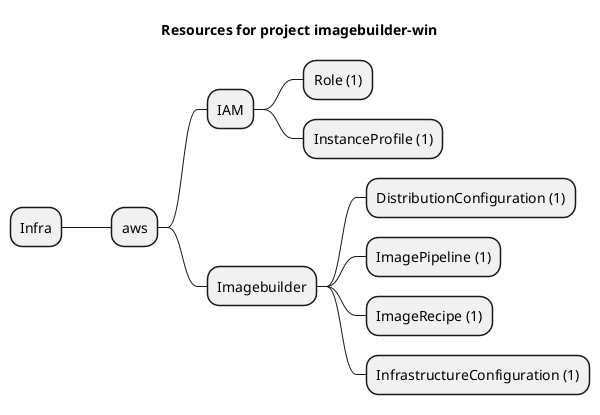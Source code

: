 @startmindmap
title Resources for project imagebuilder-win
skinparam monochrome true
+ Infra
++ aws
+++ IAM
++++ Role (1)
++++ InstanceProfile (1)
+++ Imagebuilder
++++ DistributionConfiguration (1)
++++ ImagePipeline (1)
++++ ImageRecipe (1)
++++ InfrastructureConfiguration (1)
@endmindmap